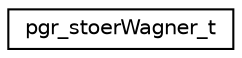 digraph "Graphical Class Hierarchy"
{
  edge [fontname="Helvetica",fontsize="10",labelfontname="Helvetica",labelfontsize="10"];
  node [fontname="Helvetica",fontsize="10",shape=record];
  rankdir="LR";
  Node1 [label="pgr_stoerWagner_t",height=0.2,width=0.4,color="black", fillcolor="white", style="filled",URL="$structpgr__stoerWagner__t.html"];
}
